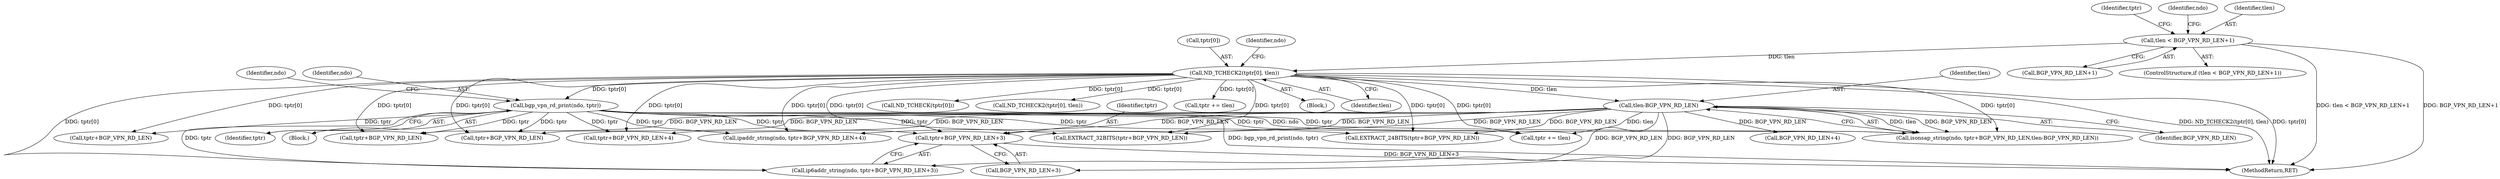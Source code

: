 digraph "0_tcpdump_ffde45acf3348f8353fb4064a1b21683ee6b5ddf@pointer" {
"1001060" [label="(Call,tptr+BGP_VPN_RD_LEN+3)"];
"1001004" [label="(Call,ND_TCHECK2(tptr[0], tlen))"];
"1000989" [label="(Call,tlen < BGP_VPN_RD_LEN+1)"];
"1001015" [label="(Call,bgp_vpn_rd_print(ndo, tptr))"];
"1001023" [label="(Call,tlen-BGP_VPN_RD_LEN)"];
"1001029" [label="(Call,tptr+BGP_VPN_RD_LEN)"];
"1001005" [label="(Call,tptr[0])"];
"1001028" [label="(Call,EXTRACT_32BITS(tptr+BGP_VPN_RD_LEN))"];
"1001019" [label="(Identifier,ndo)"];
"1001024" [label="(Identifier,tlen)"];
"1001065" [label="(Call,tptr += tlen)"];
"1001020" [label="(Call,tptr+BGP_VPN_RD_LEN)"];
"1001114" [label="(Call,ND_TCHECK(tptr[0]))"];
"1000989" [label="(Call,tlen < BGP_VPN_RD_LEN+1)"];
"1001016" [label="(Identifier,ndo)"];
"1001025" [label="(Identifier,BGP_VPN_RD_LEN)"];
"1001004" [label="(Call,ND_TCHECK2(tptr[0], tlen))"];
"1001073" [label="(Call,ND_TCHECK2(tptr[0], tlen))"];
"1001111" [label="(Call,tptr += tlen)"];
"1001062" [label="(Call,BGP_VPN_RD_LEN+3)"];
"1001015" [label="(Call,bgp_vpn_rd_print(ndo, tptr))"];
"1001042" [label="(Call,BGP_VPN_RD_LEN+4)"];
"1001048" [label="(Call,EXTRACT_24BITS(tptr+BGP_VPN_RD_LEN))"];
"1001006" [label="(Identifier,tptr)"];
"1001040" [label="(Call,tptr+BGP_VPN_RD_LEN+4)"];
"1001049" [label="(Call,tptr+BGP_VPN_RD_LEN)"];
"1000991" [label="(Call,BGP_VPN_RD_LEN+1)"];
"1000997" [label="(Identifier,ndo)"];
"1001023" [label="(Call,tlen-BGP_VPN_RD_LEN)"];
"1002923" [label="(MethodReturn,RET)"];
"1001018" [label="(Call,isonsap_string(ndo, tptr+BGP_VPN_RD_LEN,tlen-BGP_VPN_RD_LEN))"];
"1001060" [label="(Call,tptr+BGP_VPN_RD_LEN+3)"];
"1001011" [label="(Identifier,ndo)"];
"1000990" [label="(Identifier,tlen)"];
"1000988" [label="(ControlStructure,if (tlen < BGP_VPN_RD_LEN+1))"];
"1001003" [label="(Block,)"];
"1001017" [label="(Identifier,tptr)"];
"1001061" [label="(Identifier,tptr)"];
"1001008" [label="(Identifier,tlen)"];
"1001058" [label="(Call,ip6addr_string(ndo, tptr+BGP_VPN_RD_LEN+3))"];
"1001014" [label="(Block,)"];
"1001038" [label="(Call,ipaddr_string(ndo, tptr+BGP_VPN_RD_LEN+4))"];
"1001060" -> "1001058"  [label="AST: "];
"1001060" -> "1001062"  [label="CFG: "];
"1001061" -> "1001060"  [label="AST: "];
"1001062" -> "1001060"  [label="AST: "];
"1001058" -> "1001060"  [label="CFG: "];
"1001060" -> "1002923"  [label="DDG: BGP_VPN_RD_LEN+3"];
"1001004" -> "1001060"  [label="DDG: tptr[0]"];
"1001015" -> "1001060"  [label="DDG: tptr"];
"1001023" -> "1001060"  [label="DDG: BGP_VPN_RD_LEN"];
"1001004" -> "1001003"  [label="AST: "];
"1001004" -> "1001008"  [label="CFG: "];
"1001005" -> "1001004"  [label="AST: "];
"1001008" -> "1001004"  [label="AST: "];
"1001011" -> "1001004"  [label="CFG: "];
"1001004" -> "1002923"  [label="DDG: ND_TCHECK2(tptr[0], tlen)"];
"1001004" -> "1002923"  [label="DDG: tptr[0]"];
"1000989" -> "1001004"  [label="DDG: tlen"];
"1001004" -> "1001015"  [label="DDG: tptr[0]"];
"1001004" -> "1001018"  [label="DDG: tptr[0]"];
"1001004" -> "1001020"  [label="DDG: tptr[0]"];
"1001004" -> "1001023"  [label="DDG: tlen"];
"1001004" -> "1001028"  [label="DDG: tptr[0]"];
"1001004" -> "1001029"  [label="DDG: tptr[0]"];
"1001004" -> "1001038"  [label="DDG: tptr[0]"];
"1001004" -> "1001040"  [label="DDG: tptr[0]"];
"1001004" -> "1001048"  [label="DDG: tptr[0]"];
"1001004" -> "1001049"  [label="DDG: tptr[0]"];
"1001004" -> "1001058"  [label="DDG: tptr[0]"];
"1001004" -> "1001065"  [label="DDG: tptr[0]"];
"1001004" -> "1001073"  [label="DDG: tptr[0]"];
"1001004" -> "1001111"  [label="DDG: tptr[0]"];
"1001004" -> "1001114"  [label="DDG: tptr[0]"];
"1000989" -> "1000988"  [label="AST: "];
"1000989" -> "1000991"  [label="CFG: "];
"1000990" -> "1000989"  [label="AST: "];
"1000991" -> "1000989"  [label="AST: "];
"1000997" -> "1000989"  [label="CFG: "];
"1001006" -> "1000989"  [label="CFG: "];
"1000989" -> "1002923"  [label="DDG: tlen < BGP_VPN_RD_LEN+1"];
"1000989" -> "1002923"  [label="DDG: BGP_VPN_RD_LEN+1"];
"1001015" -> "1001014"  [label="AST: "];
"1001015" -> "1001017"  [label="CFG: "];
"1001016" -> "1001015"  [label="AST: "];
"1001017" -> "1001015"  [label="AST: "];
"1001019" -> "1001015"  [label="CFG: "];
"1001015" -> "1002923"  [label="DDG: bgp_vpn_rd_print(ndo, tptr)"];
"1001015" -> "1001018"  [label="DDG: ndo"];
"1001015" -> "1001018"  [label="DDG: tptr"];
"1001015" -> "1001020"  [label="DDG: tptr"];
"1001015" -> "1001028"  [label="DDG: tptr"];
"1001015" -> "1001029"  [label="DDG: tptr"];
"1001015" -> "1001038"  [label="DDG: tptr"];
"1001015" -> "1001040"  [label="DDG: tptr"];
"1001015" -> "1001048"  [label="DDG: tptr"];
"1001015" -> "1001049"  [label="DDG: tptr"];
"1001015" -> "1001058"  [label="DDG: tptr"];
"1001015" -> "1001065"  [label="DDG: tptr"];
"1001023" -> "1001018"  [label="AST: "];
"1001023" -> "1001025"  [label="CFG: "];
"1001024" -> "1001023"  [label="AST: "];
"1001025" -> "1001023"  [label="AST: "];
"1001018" -> "1001023"  [label="CFG: "];
"1001023" -> "1001018"  [label="DDG: tlen"];
"1001023" -> "1001018"  [label="DDG: BGP_VPN_RD_LEN"];
"1001023" -> "1001028"  [label="DDG: BGP_VPN_RD_LEN"];
"1001023" -> "1001029"  [label="DDG: BGP_VPN_RD_LEN"];
"1001023" -> "1001038"  [label="DDG: BGP_VPN_RD_LEN"];
"1001023" -> "1001040"  [label="DDG: BGP_VPN_RD_LEN"];
"1001023" -> "1001042"  [label="DDG: BGP_VPN_RD_LEN"];
"1001023" -> "1001048"  [label="DDG: BGP_VPN_RD_LEN"];
"1001023" -> "1001049"  [label="DDG: BGP_VPN_RD_LEN"];
"1001023" -> "1001058"  [label="DDG: BGP_VPN_RD_LEN"];
"1001023" -> "1001062"  [label="DDG: BGP_VPN_RD_LEN"];
"1001023" -> "1001065"  [label="DDG: tlen"];
}
